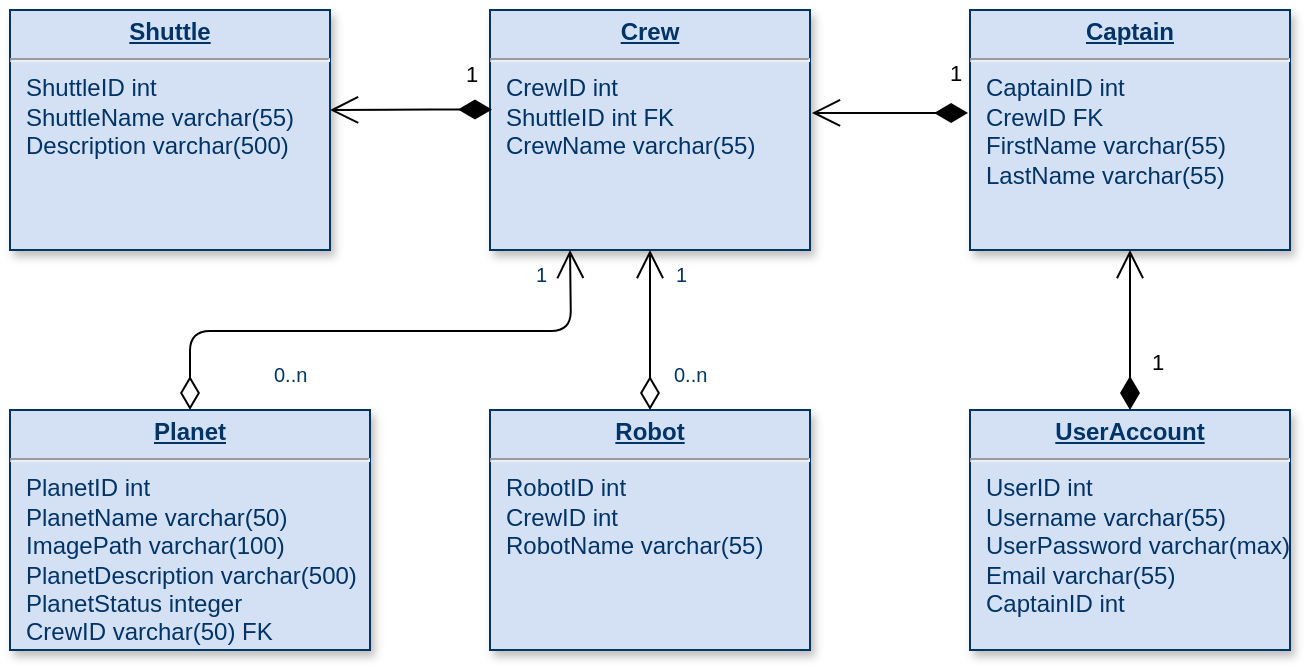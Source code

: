 <mxfile version="20.8.20" type="device"><diagram name="Page-1" id="efa7a0a1-bf9b-a30e-e6df-94a7791c09e9"><mxGraphModel dx="1174" dy="775" grid="1" gridSize="10" guides="1" tooltips="1" connect="1" arrows="1" fold="1" page="1" pageScale="1" pageWidth="826" pageHeight="1169" background="none" math="0" shadow="0"><root><mxCell id="0"/><mxCell id="1" parent="0"/><mxCell id="19" value="&lt;p style=&quot;margin: 0px; margin-top: 4px; text-align: center; text-decoration: underline;&quot;&gt;&lt;strong&gt;Robot&lt;/strong&gt;&lt;/p&gt;&lt;hr&gt;&lt;p style=&quot;margin: 0px; margin-left: 8px;&quot;&gt;RobotID int&lt;/p&gt;&lt;p style=&quot;margin: 0px; margin-left: 8px;&quot;&gt;CrewID int&lt;br&gt;RobotName varchar(55)&lt;/p&gt;" style="verticalAlign=top;align=left;overflow=fill;fontSize=12;fontFamily=Helvetica;html=1;strokeColor=#003366;shadow=1;fillColor=#D4E1F5;fontColor=#003366" parent="1" vertex="1"><mxGeometry x="280.0" y="240.0" width="160" height="120" as="geometry"/></mxCell><mxCell id="20" value="&lt;p style=&quot;margin: 0px; margin-top: 4px; text-align: center; text-decoration: underline;&quot;&gt;&lt;strong&gt;Captain&lt;/strong&gt;&lt;/p&gt;&lt;hr&gt;&lt;p style=&quot;margin: 0px; margin-left: 8px;&quot;&gt;CaptainID int&lt;/p&gt;&lt;p style=&quot;margin: 0px; margin-left: 8px;&quot;&gt;CrewID FK&lt;/p&gt;&lt;p style=&quot;margin: 0px; margin-left: 8px;&quot;&gt;FirstName varchar(55)&lt;br&gt;&lt;/p&gt;&lt;p style=&quot;margin: 0px; margin-left: 8px;&quot;&gt;LastName varchar(55)&lt;/p&gt;" style="verticalAlign=top;align=left;overflow=fill;fontSize=12;fontFamily=Helvetica;html=1;strokeColor=#003366;shadow=1;fillColor=#D4E1F5;fontColor=#003366" parent="1" vertex="1"><mxGeometry x="520" y="40" width="160" height="120" as="geometry"/></mxCell><mxCell id="21" value="&lt;p style=&quot;margin: 0px; margin-top: 4px; text-align: center; text-decoration: underline;&quot;&gt;&lt;strong&gt;Crew&lt;/strong&gt;&lt;/p&gt;&lt;hr&gt;&lt;p style=&quot;margin: 0px; margin-left: 8px;&quot;&gt;CrewID int&lt;/p&gt;&lt;p style=&quot;margin: 0px; margin-left: 8px;&quot;&gt;ShuttleID int FK&lt;/p&gt;&lt;p style=&quot;margin: 0px; margin-left: 8px;&quot;&gt;CrewName varchar(55)&lt;/p&gt;" style="verticalAlign=top;align=left;overflow=fill;fontSize=12;fontFamily=Helvetica;html=1;strokeColor=#003366;shadow=1;fillColor=#D4E1F5;fontColor=#003366" parent="1" vertex="1"><mxGeometry x="280" y="40" width="160" height="120" as="geometry"/></mxCell><mxCell id="25" value="&lt;p style=&quot;margin: 0px; margin-top: 4px; text-align: center; text-decoration: underline;&quot;&gt;&lt;strong&gt;Shuttle&lt;/strong&gt;&lt;/p&gt;&lt;hr&gt;&lt;p style=&quot;margin: 0px; margin-left: 8px;&quot;&gt;ShuttleID int&lt;/p&gt;&lt;p style=&quot;margin: 0px; margin-left: 8px;&quot;&gt;ShuttleName varchar(55)&lt;/p&gt;&lt;p style=&quot;margin: 0px; margin-left: 8px;&quot;&gt;Description varchar(500)&lt;/p&gt;" style="verticalAlign=top;align=left;overflow=fill;fontSize=12;fontFamily=Helvetica;html=1;strokeColor=#003366;shadow=1;fillColor=#D4E1F5;fontColor=#003366" parent="1" vertex="1"><mxGeometry x="40" y="40" width="160" height="120" as="geometry"/></mxCell><mxCell id="-fCKz5qP0CVrZ9PExws2-124" value="0..n" style="resizable=0;align=left;verticalAlign=top;labelBackgroundColor=#ffffff;fontSize=10;strokeColor=#003366;shadow=1;fillColor=#D4E1F5;fontColor=#003366" parent="1" connectable="0" vertex="1"><mxGeometry x="370" y="210.0" as="geometry"/></mxCell><mxCell id="-fCKz5qP0CVrZ9PExws2-125" value="1" style="resizable=0;align=right;verticalAlign=top;labelBackgroundColor=#ffffff;fontSize=10;strokeColor=#003366;shadow=1;fillColor=#D4E1F5;fontColor=#003366" parent="1" connectable="0" vertex="1"><mxGeometry x="380.0" y="160.0" as="geometry"/></mxCell><mxCell id="-fCKz5qP0CVrZ9PExws2-126" value="" style="endArrow=open;endSize=12;startArrow=diamondThin;startSize=14;startFill=0;edgeStyle=orthogonalEdgeStyle;entryX=0.5;entryY=1;entryDx=0;entryDy=0;exitX=0.5;exitY=0;exitDx=0;exitDy=0;" parent="1" source="19" target="21" edge="1"><mxGeometry x="519.36" y="200" as="geometry"><mxPoint x="360" y="240" as="sourcePoint"/><mxPoint x="390" y="557" as="targetPoint"/></mxGeometry></mxCell><mxCell id="-fCKz5qP0CVrZ9PExws2-129" value="1" style="endArrow=open;endSize=12;startArrow=diamondThin;startSize=14;startFill=1;edgeStyle=orthogonalEdgeStyle;align=left;verticalAlign=bottom;exitX=0.006;exitY=0.415;exitDx=0;exitDy=0;exitPerimeter=0;entryX=1;entryY=0.417;entryDx=0;entryDy=0;entryPerimeter=0;" parent="1" source="21" target="25" edge="1"><mxGeometry x="-0.625" y="-9" relative="1" as="geometry"><mxPoint x="280" y="80" as="sourcePoint"/><mxPoint x="200" y="80" as="targetPoint"/><mxPoint as="offset"/></mxGeometry></mxCell><mxCell id="-fCKz5qP0CVrZ9PExws2-133" value="1" style="endArrow=open;endSize=12;startArrow=diamondThin;startSize=14;startFill=1;edgeStyle=orthogonalEdgeStyle;align=left;verticalAlign=bottom;exitX=-0.006;exitY=0.429;exitDx=0;exitDy=0;exitPerimeter=0;entryX=1.006;entryY=0.429;entryDx=0;entryDy=0;entryPerimeter=0;" parent="1" source="20" target="21" edge="1"><mxGeometry x="-0.724" y="-11" relative="1" as="geometry"><mxPoint x="460" y="120" as="sourcePoint"/><mxPoint x="570" y="120" as="targetPoint"/><mxPoint as="offset"/></mxGeometry></mxCell><mxCell id="-fCKz5qP0CVrZ9PExws2-134" value="&lt;p style=&quot;margin: 0px; margin-top: 4px; text-align: center; text-decoration: underline;&quot;&gt;&lt;strong&gt;Planet&lt;/strong&gt;&lt;/p&gt;&lt;hr&gt;&lt;p style=&quot;margin: 0px; margin-left: 8px;&quot;&gt;PlanetID int&lt;/p&gt;&lt;p style=&quot;margin: 0px; margin-left: 8px;&quot;&gt;PlanetName varchar(50)&lt;/p&gt;&lt;p style=&quot;margin: 0px; margin-left: 8px;&quot;&gt;ImagePath varchar(100)&lt;/p&gt;&lt;p style=&quot;margin: 0px; margin-left: 8px;&quot;&gt;PlanetDescription varchar(500)&lt;/p&gt;&lt;p style=&quot;margin: 0px; margin-left: 8px;&quot;&gt;PlanetStatus integer&lt;/p&gt;&lt;p style=&quot;margin: 0px; margin-left: 8px;&quot;&gt;CrewID varchar(50) FK&lt;/p&gt;" style="verticalAlign=top;align=left;overflow=fill;fontSize=12;fontFamily=Helvetica;html=1;strokeColor=#003366;shadow=1;fillColor=#D4E1F5;fontColor=#003366" parent="1" vertex="1"><mxGeometry x="40" y="240" width="180" height="120" as="geometry"/></mxCell><mxCell id="vwy4OW66H178yjC-waNc-25" value="" style="endArrow=open;endSize=12;startArrow=diamondThin;startSize=14;startFill=0;edgeStyle=orthogonalEdgeStyle;entryX=0.75;entryY=1;entryDx=0;entryDy=0;exitX=0.5;exitY=0;exitDx=0;exitDy=0;" parent="1" source="-fCKz5qP0CVrZ9PExws2-134" edge="1"><mxGeometry x="439.36" y="200" as="geometry"><mxPoint x="440" y="240" as="sourcePoint"/><mxPoint x="320" y="160" as="targetPoint"/></mxGeometry></mxCell><mxCell id="vwy4OW66H178yjC-waNc-26" value="0..n" style="resizable=0;align=left;verticalAlign=top;labelBackgroundColor=#ffffff;fontSize=10;strokeColor=#003366;shadow=1;fillColor=#D4E1F5;fontColor=#003366" parent="1" connectable="0" vertex="1"><mxGeometry x="170" y="210.0" as="geometry"/></mxCell><mxCell id="vwy4OW66H178yjC-waNc-27" value="1" style="resizable=0;align=right;verticalAlign=top;labelBackgroundColor=#ffffff;fontSize=10;strokeColor=#003366;shadow=1;fillColor=#D4E1F5;fontColor=#003366" parent="1" connectable="0" vertex="1"><mxGeometry x="310.0" y="160.0" as="geometry"/></mxCell><mxCell id="yGecsS9hKRbvCTkzl-lI-25" value="&lt;p style=&quot;margin: 0px; margin-top: 4px; text-align: center; text-decoration: underline;&quot;&gt;&lt;strong&gt;UserAccount&lt;/strong&gt;&lt;/p&gt;&lt;hr&gt;&lt;p style=&quot;margin: 0px; margin-left: 8px;&quot;&gt;UserID int&lt;/p&gt;&lt;p style=&quot;margin: 0px; margin-left: 8px;&quot;&gt;Username varchar(55)&lt;br&gt;UserPassword varchar(max)&lt;/p&gt;&lt;p style=&quot;margin: 0px; margin-left: 8px;&quot;&gt;Email varchar(55)&lt;/p&gt;&lt;p style=&quot;margin: 0px; margin-left: 8px;&quot;&gt;CaptainID int&lt;/p&gt;" style="verticalAlign=top;align=left;overflow=fill;fontSize=12;fontFamily=Helvetica;html=1;strokeColor=#003366;shadow=1;fillColor=#D4E1F5;fontColor=#003366" vertex="1" parent="1"><mxGeometry x="520.0" y="240.0" width="160" height="120" as="geometry"/></mxCell><mxCell id="yGecsS9hKRbvCTkzl-lI-28" value="1" style="endArrow=open;endSize=12;startArrow=diamondThin;startSize=14;startFill=1;edgeStyle=orthogonalEdgeStyle;align=left;verticalAlign=bottom;exitX=0.5;exitY=0;exitDx=0;exitDy=0;entryX=0.5;entryY=1;entryDx=0;entryDy=0;" edge="1" parent="1" source="yGecsS9hKRbvCTkzl-lI-25" target="20"><mxGeometry x="-0.625" y="-9" relative="1" as="geometry"><mxPoint x="640.5" y="209" as="sourcePoint"/><mxPoint x="559.5" y="209" as="targetPoint"/><mxPoint as="offset"/></mxGeometry></mxCell></root></mxGraphModel></diagram></mxfile>